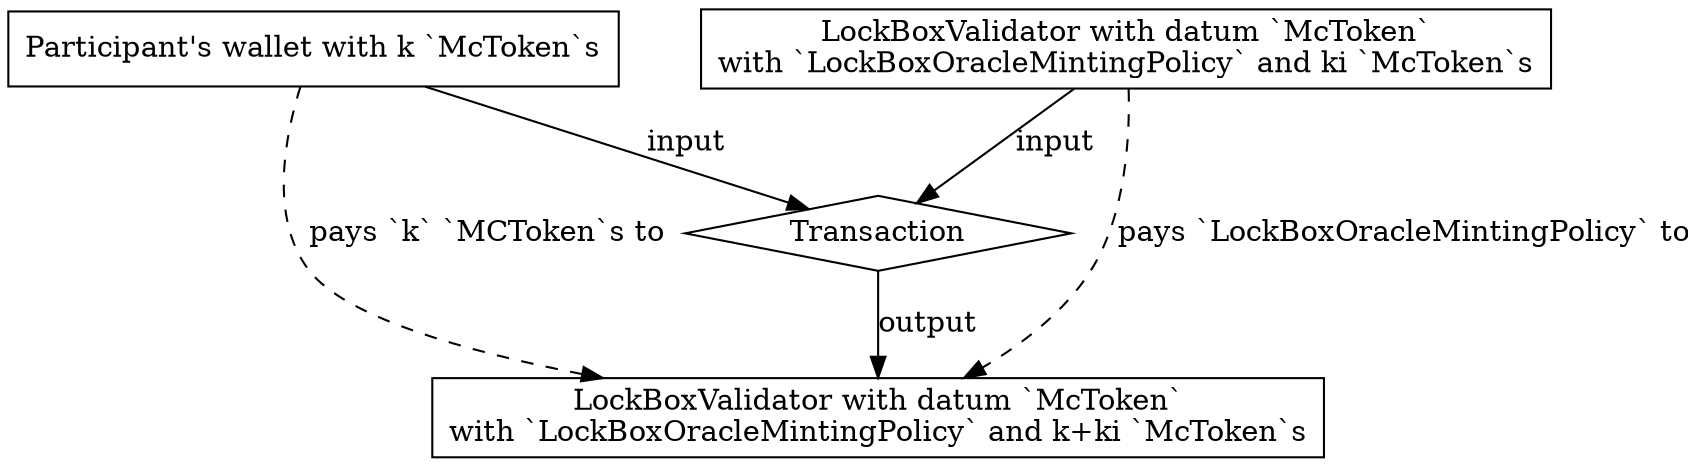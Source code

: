 strict digraph {
  node [shape=record]
  // graph [nodesep="1", ranksep="1"]

  UserWallet [ label = "Participant's wallet with k `McToken`s"];
  LockBoxValidator1
    [ label =
        "LockBoxValidator with datum `McToken`\nwith `LockBoxOracleMintingPolicy` and ki `McToken`s"
    ];
  Transaction [ shape=diamond ];

  LockBoxValidator2 [ label = "LockBoxValidator with datum `McToken`\nwith `LockBoxOracleMintingPolicy` and k+ki `McToken`s"];

  UserWallet -> Transaction [ label = "input" ];
  LockBoxValidator1 -> Transaction [ label = "input"];
  Transaction -> LockBoxValidator2 [ label = "output"];
  UserWallet -> LockBoxValidator2 [ label = "pays `k` `MCToken`s to", style=dashed ];
  LockBoxValidator1 -> LockBoxValidator2 [ label = "pays `LockBoxOracleMintingPolicy` to", style=dashed];
}
